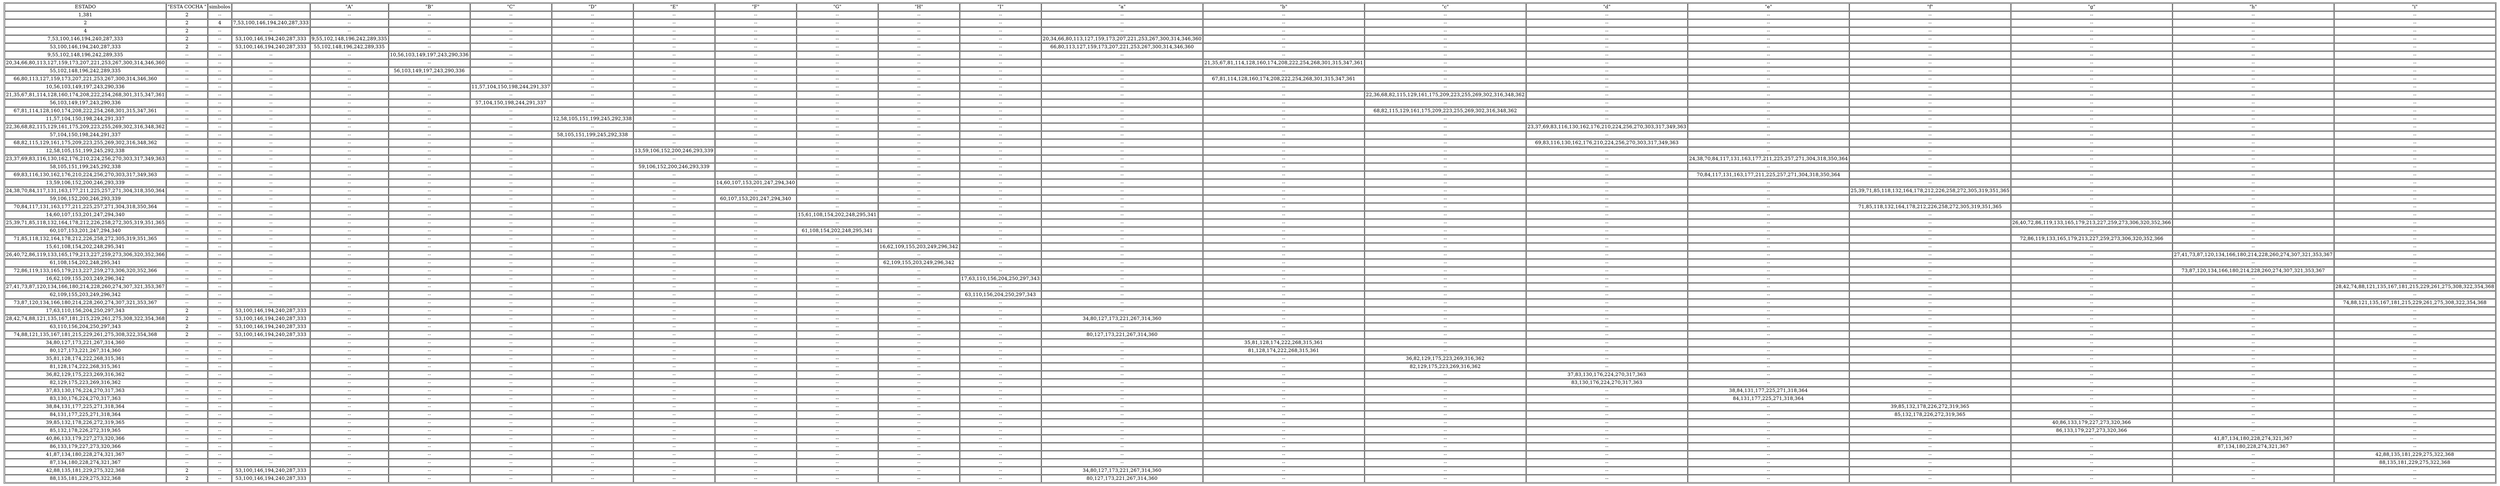 digraph Grafica{
graph [ratio=fill];
node [label="\N", fontsize=15, shape=plaintext];
graph [bb="0,0,352,154"];arset [label=<
        <TABLE ALIGN="LEFT">
<TR><TD>ESTADO</TD>
<TD>"ESTA COCHA "</TD>
<TD>simbolos</TD>
<TD>
</TD>
<TD>"A"</TD>
<TD>"B"</TD>
<TD>"C"</TD>
<TD>"D"</TD>
<TD>"E"</TD>
<TD>"F"</TD>
<TD>"G"</TD>
<TD>"H"</TD>
<TD>"I"</TD>
<TD>"a"</TD>
<TD>"b"</TD>
<TD>"c"</TD>
<TD>"d"</TD>
<TD>"e"</TD>
<TD>"f"</TD>
<TD>"g"</TD>
<TD>"h"</TD>
<TD>"i"</TD>
</TR><TR><TD>1,381</TD>
<TD>2</TD>
<TD>--</TD>
<TD>--</TD>
<TD>--</TD>
<TD>--</TD>
<TD>--</TD>
<TD>--</TD>
<TD>--</TD>
<TD>--</TD>
<TD>--</TD>
<TD>--</TD>
<TD>--</TD>
<TD>--</TD>
<TD>--</TD>
<TD>--</TD>
<TD>--</TD>
<TD>--</TD>
<TD>--</TD>
<TD>--</TD>
<TD>--</TD>
<TD>--</TD>
</TR><TR><TD>2</TD>
<TD>2</TD>
<TD>4</TD>
<TD>7,53,100,146,194,240,287,333</TD>
<TD>--</TD>
<TD>--</TD>
<TD>--</TD>
<TD>--</TD>
<TD>--</TD>
<TD>--</TD>
<TD>--</TD>
<TD>--</TD>
<TD>--</TD>
<TD>--</TD>
<TD>--</TD>
<TD>--</TD>
<TD>--</TD>
<TD>--</TD>
<TD>--</TD>
<TD>--</TD>
<TD>--</TD>
<TD>--</TD>
</TR><TR><TD>4</TD>
<TD>2</TD>
<TD>--</TD>
<TD>--</TD>
<TD>--</TD>
<TD>--</TD>
<TD>--</TD>
<TD>--</TD>
<TD>--</TD>
<TD>--</TD>
<TD>--</TD>
<TD>--</TD>
<TD>--</TD>
<TD>--</TD>
<TD>--</TD>
<TD>--</TD>
<TD>--</TD>
<TD>--</TD>
<TD>--</TD>
<TD>--</TD>
<TD>--</TD>
<TD>--</TD>
</TR><TR><TD>7,53,100,146,194,240,287,333</TD>
<TD>2</TD>
<TD>--</TD>
<TD>53,100,146,194,240,287,333</TD>
<TD>9,55,102,148,196,242,289,335</TD>
<TD>--</TD>
<TD>--</TD>
<TD>--</TD>
<TD>--</TD>
<TD>--</TD>
<TD>--</TD>
<TD>--</TD>
<TD>--</TD>
<TD>20,34,66,80,113,127,159,173,207,221,253,267,300,314,346,360</TD>
<TD>--</TD>
<TD>--</TD>
<TD>--</TD>
<TD>--</TD>
<TD>--</TD>
<TD>--</TD>
<TD>--</TD>
<TD>--</TD>
</TR><TR><TD>53,100,146,194,240,287,333</TD>
<TD>2</TD>
<TD>--</TD>
<TD>53,100,146,194,240,287,333</TD>
<TD>55,102,148,196,242,289,335</TD>
<TD>--</TD>
<TD>--</TD>
<TD>--</TD>
<TD>--</TD>
<TD>--</TD>
<TD>--</TD>
<TD>--</TD>
<TD>--</TD>
<TD>66,80,113,127,159,173,207,221,253,267,300,314,346,360</TD>
<TD>--</TD>
<TD>--</TD>
<TD>--</TD>
<TD>--</TD>
<TD>--</TD>
<TD>--</TD>
<TD>--</TD>
<TD>--</TD>
</TR><TR><TD>9,55,102,148,196,242,289,335</TD>
<TD>--</TD>
<TD>--</TD>
<TD>--</TD>
<TD>--</TD>
<TD>10,56,103,149,197,243,290,336</TD>
<TD>--</TD>
<TD>--</TD>
<TD>--</TD>
<TD>--</TD>
<TD>--</TD>
<TD>--</TD>
<TD>--</TD>
<TD>--</TD>
<TD>--</TD>
<TD>--</TD>
<TD>--</TD>
<TD>--</TD>
<TD>--</TD>
<TD>--</TD>
<TD>--</TD>
<TD>--</TD>
</TR><TR><TD>20,34,66,80,113,127,159,173,207,221,253,267,300,314,346,360</TD>
<TD>--</TD>
<TD>--</TD>
<TD>--</TD>
<TD>--</TD>
<TD>--</TD>
<TD>--</TD>
<TD>--</TD>
<TD>--</TD>
<TD>--</TD>
<TD>--</TD>
<TD>--</TD>
<TD>--</TD>
<TD>--</TD>
<TD>21,35,67,81,114,128,160,174,208,222,254,268,301,315,347,361</TD>
<TD>--</TD>
<TD>--</TD>
<TD>--</TD>
<TD>--</TD>
<TD>--</TD>
<TD>--</TD>
<TD>--</TD>
</TR><TR><TD>55,102,148,196,242,289,335</TD>
<TD>--</TD>
<TD>--</TD>
<TD>--</TD>
<TD>--</TD>
<TD>56,103,149,197,243,290,336</TD>
<TD>--</TD>
<TD>--</TD>
<TD>--</TD>
<TD>--</TD>
<TD>--</TD>
<TD>--</TD>
<TD>--</TD>
<TD>--</TD>
<TD>--</TD>
<TD>--</TD>
<TD>--</TD>
<TD>--</TD>
<TD>--</TD>
<TD>--</TD>
<TD>--</TD>
<TD>--</TD>
</TR><TR><TD>66,80,113,127,159,173,207,221,253,267,300,314,346,360</TD>
<TD>--</TD>
<TD>--</TD>
<TD>--</TD>
<TD>--</TD>
<TD>--</TD>
<TD>--</TD>
<TD>--</TD>
<TD>--</TD>
<TD>--</TD>
<TD>--</TD>
<TD>--</TD>
<TD>--</TD>
<TD>--</TD>
<TD>67,81,114,128,160,174,208,222,254,268,301,315,347,361</TD>
<TD>--</TD>
<TD>--</TD>
<TD>--</TD>
<TD>--</TD>
<TD>--</TD>
<TD>--</TD>
<TD>--</TD>
</TR><TR><TD>10,56,103,149,197,243,290,336</TD>
<TD>--</TD>
<TD>--</TD>
<TD>--</TD>
<TD>--</TD>
<TD>--</TD>
<TD>11,57,104,150,198,244,291,337</TD>
<TD>--</TD>
<TD>--</TD>
<TD>--</TD>
<TD>--</TD>
<TD>--</TD>
<TD>--</TD>
<TD>--</TD>
<TD>--</TD>
<TD>--</TD>
<TD>--</TD>
<TD>--</TD>
<TD>--</TD>
<TD>--</TD>
<TD>--</TD>
<TD>--</TD>
</TR><TR><TD>21,35,67,81,114,128,160,174,208,222,254,268,301,315,347,361</TD>
<TD>--</TD>
<TD>--</TD>
<TD>--</TD>
<TD>--</TD>
<TD>--</TD>
<TD>--</TD>
<TD>--</TD>
<TD>--</TD>
<TD>--</TD>
<TD>--</TD>
<TD>--</TD>
<TD>--</TD>
<TD>--</TD>
<TD>--</TD>
<TD>22,36,68,82,115,129,161,175,209,223,255,269,302,316,348,362</TD>
<TD>--</TD>
<TD>--</TD>
<TD>--</TD>
<TD>--</TD>
<TD>--</TD>
<TD>--</TD>
</TR><TR><TD>56,103,149,197,243,290,336</TD>
<TD>--</TD>
<TD>--</TD>
<TD>--</TD>
<TD>--</TD>
<TD>--</TD>
<TD>57,104,150,198,244,291,337</TD>
<TD>--</TD>
<TD>--</TD>
<TD>--</TD>
<TD>--</TD>
<TD>--</TD>
<TD>--</TD>
<TD>--</TD>
<TD>--</TD>
<TD>--</TD>
<TD>--</TD>
<TD>--</TD>
<TD>--</TD>
<TD>--</TD>
<TD>--</TD>
<TD>--</TD>
</TR><TR><TD>67,81,114,128,160,174,208,222,254,268,301,315,347,361</TD>
<TD>--</TD>
<TD>--</TD>
<TD>--</TD>
<TD>--</TD>
<TD>--</TD>
<TD>--</TD>
<TD>--</TD>
<TD>--</TD>
<TD>--</TD>
<TD>--</TD>
<TD>--</TD>
<TD>--</TD>
<TD>--</TD>
<TD>--</TD>
<TD>68,82,115,129,161,175,209,223,255,269,302,316,348,362</TD>
<TD>--</TD>
<TD>--</TD>
<TD>--</TD>
<TD>--</TD>
<TD>--</TD>
<TD>--</TD>
</TR><TR><TD>11,57,104,150,198,244,291,337</TD>
<TD>--</TD>
<TD>--</TD>
<TD>--</TD>
<TD>--</TD>
<TD>--</TD>
<TD>--</TD>
<TD>12,58,105,151,199,245,292,338</TD>
<TD>--</TD>
<TD>--</TD>
<TD>--</TD>
<TD>--</TD>
<TD>--</TD>
<TD>--</TD>
<TD>--</TD>
<TD>--</TD>
<TD>--</TD>
<TD>--</TD>
<TD>--</TD>
<TD>--</TD>
<TD>--</TD>
<TD>--</TD>
</TR><TR><TD>22,36,68,82,115,129,161,175,209,223,255,269,302,316,348,362</TD>
<TD>--</TD>
<TD>--</TD>
<TD>--</TD>
<TD>--</TD>
<TD>--</TD>
<TD>--</TD>
<TD>--</TD>
<TD>--</TD>
<TD>--</TD>
<TD>--</TD>
<TD>--</TD>
<TD>--</TD>
<TD>--</TD>
<TD>--</TD>
<TD>--</TD>
<TD>23,37,69,83,116,130,162,176,210,224,256,270,303,317,349,363</TD>
<TD>--</TD>
<TD>--</TD>
<TD>--</TD>
<TD>--</TD>
<TD>--</TD>
</TR><TR><TD>57,104,150,198,244,291,337</TD>
<TD>--</TD>
<TD>--</TD>
<TD>--</TD>
<TD>--</TD>
<TD>--</TD>
<TD>--</TD>
<TD>58,105,151,199,245,292,338</TD>
<TD>--</TD>
<TD>--</TD>
<TD>--</TD>
<TD>--</TD>
<TD>--</TD>
<TD>--</TD>
<TD>--</TD>
<TD>--</TD>
<TD>--</TD>
<TD>--</TD>
<TD>--</TD>
<TD>--</TD>
<TD>--</TD>
<TD>--</TD>
</TR><TR><TD>68,82,115,129,161,175,209,223,255,269,302,316,348,362</TD>
<TD>--</TD>
<TD>--</TD>
<TD>--</TD>
<TD>--</TD>
<TD>--</TD>
<TD>--</TD>
<TD>--</TD>
<TD>--</TD>
<TD>--</TD>
<TD>--</TD>
<TD>--</TD>
<TD>--</TD>
<TD>--</TD>
<TD>--</TD>
<TD>--</TD>
<TD>69,83,116,130,162,176,210,224,256,270,303,317,349,363</TD>
<TD>--</TD>
<TD>--</TD>
<TD>--</TD>
<TD>--</TD>
<TD>--</TD>
</TR><TR><TD>12,58,105,151,199,245,292,338</TD>
<TD>--</TD>
<TD>--</TD>
<TD>--</TD>
<TD>--</TD>
<TD>--</TD>
<TD>--</TD>
<TD>--</TD>
<TD>13,59,106,152,200,246,293,339</TD>
<TD>--</TD>
<TD>--</TD>
<TD>--</TD>
<TD>--</TD>
<TD>--</TD>
<TD>--</TD>
<TD>--</TD>
<TD>--</TD>
<TD>--</TD>
<TD>--</TD>
<TD>--</TD>
<TD>--</TD>
<TD>--</TD>
</TR><TR><TD>23,37,69,83,116,130,162,176,210,224,256,270,303,317,349,363</TD>
<TD>--</TD>
<TD>--</TD>
<TD>--</TD>
<TD>--</TD>
<TD>--</TD>
<TD>--</TD>
<TD>--</TD>
<TD>--</TD>
<TD>--</TD>
<TD>--</TD>
<TD>--</TD>
<TD>--</TD>
<TD>--</TD>
<TD>--</TD>
<TD>--</TD>
<TD>--</TD>
<TD>24,38,70,84,117,131,163,177,211,225,257,271,304,318,350,364</TD>
<TD>--</TD>
<TD>--</TD>
<TD>--</TD>
<TD>--</TD>
</TR><TR><TD>58,105,151,199,245,292,338</TD>
<TD>--</TD>
<TD>--</TD>
<TD>--</TD>
<TD>--</TD>
<TD>--</TD>
<TD>--</TD>
<TD>--</TD>
<TD>59,106,152,200,246,293,339</TD>
<TD>--</TD>
<TD>--</TD>
<TD>--</TD>
<TD>--</TD>
<TD>--</TD>
<TD>--</TD>
<TD>--</TD>
<TD>--</TD>
<TD>--</TD>
<TD>--</TD>
<TD>--</TD>
<TD>--</TD>
<TD>--</TD>
</TR><TR><TD>69,83,116,130,162,176,210,224,256,270,303,317,349,363</TD>
<TD>--</TD>
<TD>--</TD>
<TD>--</TD>
<TD>--</TD>
<TD>--</TD>
<TD>--</TD>
<TD>--</TD>
<TD>--</TD>
<TD>--</TD>
<TD>--</TD>
<TD>--</TD>
<TD>--</TD>
<TD>--</TD>
<TD>--</TD>
<TD>--</TD>
<TD>--</TD>
<TD>70,84,117,131,163,177,211,225,257,271,304,318,350,364</TD>
<TD>--</TD>
<TD>--</TD>
<TD>--</TD>
<TD>--</TD>
</TR><TR><TD>13,59,106,152,200,246,293,339</TD>
<TD>--</TD>
<TD>--</TD>
<TD>--</TD>
<TD>--</TD>
<TD>--</TD>
<TD>--</TD>
<TD>--</TD>
<TD>--</TD>
<TD>14,60,107,153,201,247,294,340</TD>
<TD>--</TD>
<TD>--</TD>
<TD>--</TD>
<TD>--</TD>
<TD>--</TD>
<TD>--</TD>
<TD>--</TD>
<TD>--</TD>
<TD>--</TD>
<TD>--</TD>
<TD>--</TD>
<TD>--</TD>
</TR><TR><TD>24,38,70,84,117,131,163,177,211,225,257,271,304,318,350,364</TD>
<TD>--</TD>
<TD>--</TD>
<TD>--</TD>
<TD>--</TD>
<TD>--</TD>
<TD>--</TD>
<TD>--</TD>
<TD>--</TD>
<TD>--</TD>
<TD>--</TD>
<TD>--</TD>
<TD>--</TD>
<TD>--</TD>
<TD>--</TD>
<TD>--</TD>
<TD>--</TD>
<TD>--</TD>
<TD>25,39,71,85,118,132,164,178,212,226,258,272,305,319,351,365</TD>
<TD>--</TD>
<TD>--</TD>
<TD>--</TD>
</TR><TR><TD>59,106,152,200,246,293,339</TD>
<TD>--</TD>
<TD>--</TD>
<TD>--</TD>
<TD>--</TD>
<TD>--</TD>
<TD>--</TD>
<TD>--</TD>
<TD>--</TD>
<TD>60,107,153,201,247,294,340</TD>
<TD>--</TD>
<TD>--</TD>
<TD>--</TD>
<TD>--</TD>
<TD>--</TD>
<TD>--</TD>
<TD>--</TD>
<TD>--</TD>
<TD>--</TD>
<TD>--</TD>
<TD>--</TD>
<TD>--</TD>
</TR><TR><TD>70,84,117,131,163,177,211,225,257,271,304,318,350,364</TD>
<TD>--</TD>
<TD>--</TD>
<TD>--</TD>
<TD>--</TD>
<TD>--</TD>
<TD>--</TD>
<TD>--</TD>
<TD>--</TD>
<TD>--</TD>
<TD>--</TD>
<TD>--</TD>
<TD>--</TD>
<TD>--</TD>
<TD>--</TD>
<TD>--</TD>
<TD>--</TD>
<TD>--</TD>
<TD>71,85,118,132,164,178,212,226,258,272,305,319,351,365</TD>
<TD>--</TD>
<TD>--</TD>
<TD>--</TD>
</TR><TR><TD>14,60,107,153,201,247,294,340</TD>
<TD>--</TD>
<TD>--</TD>
<TD>--</TD>
<TD>--</TD>
<TD>--</TD>
<TD>--</TD>
<TD>--</TD>
<TD>--</TD>
<TD>--</TD>
<TD>15,61,108,154,202,248,295,341</TD>
<TD>--</TD>
<TD>--</TD>
<TD>--</TD>
<TD>--</TD>
<TD>--</TD>
<TD>--</TD>
<TD>--</TD>
<TD>--</TD>
<TD>--</TD>
<TD>--</TD>
<TD>--</TD>
</TR><TR><TD>25,39,71,85,118,132,164,178,212,226,258,272,305,319,351,365</TD>
<TD>--</TD>
<TD>--</TD>
<TD>--</TD>
<TD>--</TD>
<TD>--</TD>
<TD>--</TD>
<TD>--</TD>
<TD>--</TD>
<TD>--</TD>
<TD>--</TD>
<TD>--</TD>
<TD>--</TD>
<TD>--</TD>
<TD>--</TD>
<TD>--</TD>
<TD>--</TD>
<TD>--</TD>
<TD>--</TD>
<TD>26,40,72,86,119,133,165,179,213,227,259,273,306,320,352,366</TD>
<TD>--</TD>
<TD>--</TD>
</TR><TR><TD>60,107,153,201,247,294,340</TD>
<TD>--</TD>
<TD>--</TD>
<TD>--</TD>
<TD>--</TD>
<TD>--</TD>
<TD>--</TD>
<TD>--</TD>
<TD>--</TD>
<TD>--</TD>
<TD>61,108,154,202,248,295,341</TD>
<TD>--</TD>
<TD>--</TD>
<TD>--</TD>
<TD>--</TD>
<TD>--</TD>
<TD>--</TD>
<TD>--</TD>
<TD>--</TD>
<TD>--</TD>
<TD>--</TD>
<TD>--</TD>
</TR><TR><TD>71,85,118,132,164,178,212,226,258,272,305,319,351,365</TD>
<TD>--</TD>
<TD>--</TD>
<TD>--</TD>
<TD>--</TD>
<TD>--</TD>
<TD>--</TD>
<TD>--</TD>
<TD>--</TD>
<TD>--</TD>
<TD>--</TD>
<TD>--</TD>
<TD>--</TD>
<TD>--</TD>
<TD>--</TD>
<TD>--</TD>
<TD>--</TD>
<TD>--</TD>
<TD>--</TD>
<TD>72,86,119,133,165,179,213,227,259,273,306,320,352,366</TD>
<TD>--</TD>
<TD>--</TD>
</TR><TR><TD>15,61,108,154,202,248,295,341</TD>
<TD>--</TD>
<TD>--</TD>
<TD>--</TD>
<TD>--</TD>
<TD>--</TD>
<TD>--</TD>
<TD>--</TD>
<TD>--</TD>
<TD>--</TD>
<TD>--</TD>
<TD>16,62,109,155,203,249,296,342</TD>
<TD>--</TD>
<TD>--</TD>
<TD>--</TD>
<TD>--</TD>
<TD>--</TD>
<TD>--</TD>
<TD>--</TD>
<TD>--</TD>
<TD>--</TD>
<TD>--</TD>
</TR><TR><TD>26,40,72,86,119,133,165,179,213,227,259,273,306,320,352,366</TD>
<TD>--</TD>
<TD>--</TD>
<TD>--</TD>
<TD>--</TD>
<TD>--</TD>
<TD>--</TD>
<TD>--</TD>
<TD>--</TD>
<TD>--</TD>
<TD>--</TD>
<TD>--</TD>
<TD>--</TD>
<TD>--</TD>
<TD>--</TD>
<TD>--</TD>
<TD>--</TD>
<TD>--</TD>
<TD>--</TD>
<TD>--</TD>
<TD>27,41,73,87,120,134,166,180,214,228,260,274,307,321,353,367</TD>
<TD>--</TD>
</TR><TR><TD>61,108,154,202,248,295,341</TD>
<TD>--</TD>
<TD>--</TD>
<TD>--</TD>
<TD>--</TD>
<TD>--</TD>
<TD>--</TD>
<TD>--</TD>
<TD>--</TD>
<TD>--</TD>
<TD>--</TD>
<TD>62,109,155,203,249,296,342</TD>
<TD>--</TD>
<TD>--</TD>
<TD>--</TD>
<TD>--</TD>
<TD>--</TD>
<TD>--</TD>
<TD>--</TD>
<TD>--</TD>
<TD>--</TD>
<TD>--</TD>
</TR><TR><TD>72,86,119,133,165,179,213,227,259,273,306,320,352,366</TD>
<TD>--</TD>
<TD>--</TD>
<TD>--</TD>
<TD>--</TD>
<TD>--</TD>
<TD>--</TD>
<TD>--</TD>
<TD>--</TD>
<TD>--</TD>
<TD>--</TD>
<TD>--</TD>
<TD>--</TD>
<TD>--</TD>
<TD>--</TD>
<TD>--</TD>
<TD>--</TD>
<TD>--</TD>
<TD>--</TD>
<TD>--</TD>
<TD>73,87,120,134,166,180,214,228,260,274,307,321,353,367</TD>
<TD>--</TD>
</TR><TR><TD>16,62,109,155,203,249,296,342</TD>
<TD>--</TD>
<TD>--</TD>
<TD>--</TD>
<TD>--</TD>
<TD>--</TD>
<TD>--</TD>
<TD>--</TD>
<TD>--</TD>
<TD>--</TD>
<TD>--</TD>
<TD>--</TD>
<TD>17,63,110,156,204,250,297,343</TD>
<TD>--</TD>
<TD>--</TD>
<TD>--</TD>
<TD>--</TD>
<TD>--</TD>
<TD>--</TD>
<TD>--</TD>
<TD>--</TD>
<TD>--</TD>
</TR><TR><TD>27,41,73,87,120,134,166,180,214,228,260,274,307,321,353,367</TD>
<TD>--</TD>
<TD>--</TD>
<TD>--</TD>
<TD>--</TD>
<TD>--</TD>
<TD>--</TD>
<TD>--</TD>
<TD>--</TD>
<TD>--</TD>
<TD>--</TD>
<TD>--</TD>
<TD>--</TD>
<TD>--</TD>
<TD>--</TD>
<TD>--</TD>
<TD>--</TD>
<TD>--</TD>
<TD>--</TD>
<TD>--</TD>
<TD>--</TD>
<TD>28,42,74,88,121,135,167,181,215,229,261,275,308,322,354,368</TD>
</TR><TR><TD>62,109,155,203,249,296,342</TD>
<TD>--</TD>
<TD>--</TD>
<TD>--</TD>
<TD>--</TD>
<TD>--</TD>
<TD>--</TD>
<TD>--</TD>
<TD>--</TD>
<TD>--</TD>
<TD>--</TD>
<TD>--</TD>
<TD>63,110,156,204,250,297,343</TD>
<TD>--</TD>
<TD>--</TD>
<TD>--</TD>
<TD>--</TD>
<TD>--</TD>
<TD>--</TD>
<TD>--</TD>
<TD>--</TD>
<TD>--</TD>
</TR><TR><TD>73,87,120,134,166,180,214,228,260,274,307,321,353,367</TD>
<TD>--</TD>
<TD>--</TD>
<TD>--</TD>
<TD>--</TD>
<TD>--</TD>
<TD>--</TD>
<TD>--</TD>
<TD>--</TD>
<TD>--</TD>
<TD>--</TD>
<TD>--</TD>
<TD>--</TD>
<TD>--</TD>
<TD>--</TD>
<TD>--</TD>
<TD>--</TD>
<TD>--</TD>
<TD>--</TD>
<TD>--</TD>
<TD>--</TD>
<TD>74,88,121,135,167,181,215,229,261,275,308,322,354,368</TD>
</TR><TR><TD>17,63,110,156,204,250,297,343</TD>
<TD>2</TD>
<TD>--</TD>
<TD>53,100,146,194,240,287,333</TD>
<TD>--</TD>
<TD>--</TD>
<TD>--</TD>
<TD>--</TD>
<TD>--</TD>
<TD>--</TD>
<TD>--</TD>
<TD>--</TD>
<TD>--</TD>
<TD>--</TD>
<TD>--</TD>
<TD>--</TD>
<TD>--</TD>
<TD>--</TD>
<TD>--</TD>
<TD>--</TD>
<TD>--</TD>
<TD>--</TD>
</TR><TR><TD>28,42,74,88,121,135,167,181,215,229,261,275,308,322,354,368</TD>
<TD>2</TD>
<TD>--</TD>
<TD>53,100,146,194,240,287,333</TD>
<TD>--</TD>
<TD>--</TD>
<TD>--</TD>
<TD>--</TD>
<TD>--</TD>
<TD>--</TD>
<TD>--</TD>
<TD>--</TD>
<TD>--</TD>
<TD>34,80,127,173,221,267,314,360</TD>
<TD>--</TD>
<TD>--</TD>
<TD>--</TD>
<TD>--</TD>
<TD>--</TD>
<TD>--</TD>
<TD>--</TD>
<TD>--</TD>
</TR><TR><TD>63,110,156,204,250,297,343</TD>
<TD>2</TD>
<TD>--</TD>
<TD>53,100,146,194,240,287,333</TD>
<TD>--</TD>
<TD>--</TD>
<TD>--</TD>
<TD>--</TD>
<TD>--</TD>
<TD>--</TD>
<TD>--</TD>
<TD>--</TD>
<TD>--</TD>
<TD>--</TD>
<TD>--</TD>
<TD>--</TD>
<TD>--</TD>
<TD>--</TD>
<TD>--</TD>
<TD>--</TD>
<TD>--</TD>
<TD>--</TD>
</TR><TR><TD>74,88,121,135,167,181,215,229,261,275,308,322,354,368</TD>
<TD>2</TD>
<TD>--</TD>
<TD>53,100,146,194,240,287,333</TD>
<TD>--</TD>
<TD>--</TD>
<TD>--</TD>
<TD>--</TD>
<TD>--</TD>
<TD>--</TD>
<TD>--</TD>
<TD>--</TD>
<TD>--</TD>
<TD>80,127,173,221,267,314,360</TD>
<TD>--</TD>
<TD>--</TD>
<TD>--</TD>
<TD>--</TD>
<TD>--</TD>
<TD>--</TD>
<TD>--</TD>
<TD>--</TD>
</TR><TR><TD>34,80,127,173,221,267,314,360</TD>
<TD>--</TD>
<TD>--</TD>
<TD>--</TD>
<TD>--</TD>
<TD>--</TD>
<TD>--</TD>
<TD>--</TD>
<TD>--</TD>
<TD>--</TD>
<TD>--</TD>
<TD>--</TD>
<TD>--</TD>
<TD>--</TD>
<TD>35,81,128,174,222,268,315,361</TD>
<TD>--</TD>
<TD>--</TD>
<TD>--</TD>
<TD>--</TD>
<TD>--</TD>
<TD>--</TD>
<TD>--</TD>
</TR><TR><TD>80,127,173,221,267,314,360</TD>
<TD>--</TD>
<TD>--</TD>
<TD>--</TD>
<TD>--</TD>
<TD>--</TD>
<TD>--</TD>
<TD>--</TD>
<TD>--</TD>
<TD>--</TD>
<TD>--</TD>
<TD>--</TD>
<TD>--</TD>
<TD>--</TD>
<TD>81,128,174,222,268,315,361</TD>
<TD>--</TD>
<TD>--</TD>
<TD>--</TD>
<TD>--</TD>
<TD>--</TD>
<TD>--</TD>
<TD>--</TD>
</TR><TR><TD>35,81,128,174,222,268,315,361</TD>
<TD>--</TD>
<TD>--</TD>
<TD>--</TD>
<TD>--</TD>
<TD>--</TD>
<TD>--</TD>
<TD>--</TD>
<TD>--</TD>
<TD>--</TD>
<TD>--</TD>
<TD>--</TD>
<TD>--</TD>
<TD>--</TD>
<TD>--</TD>
<TD>36,82,129,175,223,269,316,362</TD>
<TD>--</TD>
<TD>--</TD>
<TD>--</TD>
<TD>--</TD>
<TD>--</TD>
<TD>--</TD>
</TR><TR><TD>81,128,174,222,268,315,361</TD>
<TD>--</TD>
<TD>--</TD>
<TD>--</TD>
<TD>--</TD>
<TD>--</TD>
<TD>--</TD>
<TD>--</TD>
<TD>--</TD>
<TD>--</TD>
<TD>--</TD>
<TD>--</TD>
<TD>--</TD>
<TD>--</TD>
<TD>--</TD>
<TD>82,129,175,223,269,316,362</TD>
<TD>--</TD>
<TD>--</TD>
<TD>--</TD>
<TD>--</TD>
<TD>--</TD>
<TD>--</TD>
</TR><TR><TD>36,82,129,175,223,269,316,362</TD>
<TD>--</TD>
<TD>--</TD>
<TD>--</TD>
<TD>--</TD>
<TD>--</TD>
<TD>--</TD>
<TD>--</TD>
<TD>--</TD>
<TD>--</TD>
<TD>--</TD>
<TD>--</TD>
<TD>--</TD>
<TD>--</TD>
<TD>--</TD>
<TD>--</TD>
<TD>37,83,130,176,224,270,317,363</TD>
<TD>--</TD>
<TD>--</TD>
<TD>--</TD>
<TD>--</TD>
<TD>--</TD>
</TR><TR><TD>82,129,175,223,269,316,362</TD>
<TD>--</TD>
<TD>--</TD>
<TD>--</TD>
<TD>--</TD>
<TD>--</TD>
<TD>--</TD>
<TD>--</TD>
<TD>--</TD>
<TD>--</TD>
<TD>--</TD>
<TD>--</TD>
<TD>--</TD>
<TD>--</TD>
<TD>--</TD>
<TD>--</TD>
<TD>83,130,176,224,270,317,363</TD>
<TD>--</TD>
<TD>--</TD>
<TD>--</TD>
<TD>--</TD>
<TD>--</TD>
</TR><TR><TD>37,83,130,176,224,270,317,363</TD>
<TD>--</TD>
<TD>--</TD>
<TD>--</TD>
<TD>--</TD>
<TD>--</TD>
<TD>--</TD>
<TD>--</TD>
<TD>--</TD>
<TD>--</TD>
<TD>--</TD>
<TD>--</TD>
<TD>--</TD>
<TD>--</TD>
<TD>--</TD>
<TD>--</TD>
<TD>--</TD>
<TD>38,84,131,177,225,271,318,364</TD>
<TD>--</TD>
<TD>--</TD>
<TD>--</TD>
<TD>--</TD>
</TR><TR><TD>83,130,176,224,270,317,363</TD>
<TD>--</TD>
<TD>--</TD>
<TD>--</TD>
<TD>--</TD>
<TD>--</TD>
<TD>--</TD>
<TD>--</TD>
<TD>--</TD>
<TD>--</TD>
<TD>--</TD>
<TD>--</TD>
<TD>--</TD>
<TD>--</TD>
<TD>--</TD>
<TD>--</TD>
<TD>--</TD>
<TD>84,131,177,225,271,318,364</TD>
<TD>--</TD>
<TD>--</TD>
<TD>--</TD>
<TD>--</TD>
</TR><TR><TD>38,84,131,177,225,271,318,364</TD>
<TD>--</TD>
<TD>--</TD>
<TD>--</TD>
<TD>--</TD>
<TD>--</TD>
<TD>--</TD>
<TD>--</TD>
<TD>--</TD>
<TD>--</TD>
<TD>--</TD>
<TD>--</TD>
<TD>--</TD>
<TD>--</TD>
<TD>--</TD>
<TD>--</TD>
<TD>--</TD>
<TD>--</TD>
<TD>39,85,132,178,226,272,319,365</TD>
<TD>--</TD>
<TD>--</TD>
<TD>--</TD>
</TR><TR><TD>84,131,177,225,271,318,364</TD>
<TD>--</TD>
<TD>--</TD>
<TD>--</TD>
<TD>--</TD>
<TD>--</TD>
<TD>--</TD>
<TD>--</TD>
<TD>--</TD>
<TD>--</TD>
<TD>--</TD>
<TD>--</TD>
<TD>--</TD>
<TD>--</TD>
<TD>--</TD>
<TD>--</TD>
<TD>--</TD>
<TD>--</TD>
<TD>85,132,178,226,272,319,365</TD>
<TD>--</TD>
<TD>--</TD>
<TD>--</TD>
</TR><TR><TD>39,85,132,178,226,272,319,365</TD>
<TD>--</TD>
<TD>--</TD>
<TD>--</TD>
<TD>--</TD>
<TD>--</TD>
<TD>--</TD>
<TD>--</TD>
<TD>--</TD>
<TD>--</TD>
<TD>--</TD>
<TD>--</TD>
<TD>--</TD>
<TD>--</TD>
<TD>--</TD>
<TD>--</TD>
<TD>--</TD>
<TD>--</TD>
<TD>--</TD>
<TD>40,86,133,179,227,273,320,366</TD>
<TD>--</TD>
<TD>--</TD>
</TR><TR><TD>85,132,178,226,272,319,365</TD>
<TD>--</TD>
<TD>--</TD>
<TD>--</TD>
<TD>--</TD>
<TD>--</TD>
<TD>--</TD>
<TD>--</TD>
<TD>--</TD>
<TD>--</TD>
<TD>--</TD>
<TD>--</TD>
<TD>--</TD>
<TD>--</TD>
<TD>--</TD>
<TD>--</TD>
<TD>--</TD>
<TD>--</TD>
<TD>--</TD>
<TD>86,133,179,227,273,320,366</TD>
<TD>--</TD>
<TD>--</TD>
</TR><TR><TD>40,86,133,179,227,273,320,366</TD>
<TD>--</TD>
<TD>--</TD>
<TD>--</TD>
<TD>--</TD>
<TD>--</TD>
<TD>--</TD>
<TD>--</TD>
<TD>--</TD>
<TD>--</TD>
<TD>--</TD>
<TD>--</TD>
<TD>--</TD>
<TD>--</TD>
<TD>--</TD>
<TD>--</TD>
<TD>--</TD>
<TD>--</TD>
<TD>--</TD>
<TD>--</TD>
<TD>41,87,134,180,228,274,321,367</TD>
<TD>--</TD>
</TR><TR><TD>86,133,179,227,273,320,366</TD>
<TD>--</TD>
<TD>--</TD>
<TD>--</TD>
<TD>--</TD>
<TD>--</TD>
<TD>--</TD>
<TD>--</TD>
<TD>--</TD>
<TD>--</TD>
<TD>--</TD>
<TD>--</TD>
<TD>--</TD>
<TD>--</TD>
<TD>--</TD>
<TD>--</TD>
<TD>--</TD>
<TD>--</TD>
<TD>--</TD>
<TD>--</TD>
<TD>87,134,180,228,274,321,367</TD>
<TD>--</TD>
</TR><TR><TD>41,87,134,180,228,274,321,367</TD>
<TD>--</TD>
<TD>--</TD>
<TD>--</TD>
<TD>--</TD>
<TD>--</TD>
<TD>--</TD>
<TD>--</TD>
<TD>--</TD>
<TD>--</TD>
<TD>--</TD>
<TD>--</TD>
<TD>--</TD>
<TD>--</TD>
<TD>--</TD>
<TD>--</TD>
<TD>--</TD>
<TD>--</TD>
<TD>--</TD>
<TD>--</TD>
<TD>--</TD>
<TD>42,88,135,181,229,275,322,368</TD>
</TR><TR><TD>87,134,180,228,274,321,367</TD>
<TD>--</TD>
<TD>--</TD>
<TD>--</TD>
<TD>--</TD>
<TD>--</TD>
<TD>--</TD>
<TD>--</TD>
<TD>--</TD>
<TD>--</TD>
<TD>--</TD>
<TD>--</TD>
<TD>--</TD>
<TD>--</TD>
<TD>--</TD>
<TD>--</TD>
<TD>--</TD>
<TD>--</TD>
<TD>--</TD>
<TD>--</TD>
<TD>--</TD>
<TD>88,135,181,229,275,322,368</TD>
</TR><TR><TD>42,88,135,181,229,275,322,368</TD>
<TD>2</TD>
<TD>--</TD>
<TD>53,100,146,194,240,287,333</TD>
<TD>--</TD>
<TD>--</TD>
<TD>--</TD>
<TD>--</TD>
<TD>--</TD>
<TD>--</TD>
<TD>--</TD>
<TD>--</TD>
<TD>--</TD>
<TD>34,80,127,173,221,267,314,360</TD>
<TD>--</TD>
<TD>--</TD>
<TD>--</TD>
<TD>--</TD>
<TD>--</TD>
<TD>--</TD>
<TD>--</TD>
<TD>--</TD>
</TR><TR><TD>88,135,181,229,275,322,368</TD>
<TD>2</TD>
<TD>--</TD>
<TD>53,100,146,194,240,287,333</TD>
<TD>--</TD>
<TD>--</TD>
<TD>--</TD>
<TD>--</TD>
<TD>--</TD>
<TD>--</TD>
<TD>--</TD>
<TD>--</TD>
<TD>--</TD>
<TD>80,127,173,221,267,314,360</TD>
<TD>--</TD>
<TD>--</TD>
<TD>--</TD>
<TD>--</TD>
<TD>--</TD>
<TD>--</TD>
<TD>--</TD>
<TD>--</TD>
</TR></TABLE>
>,];
}
